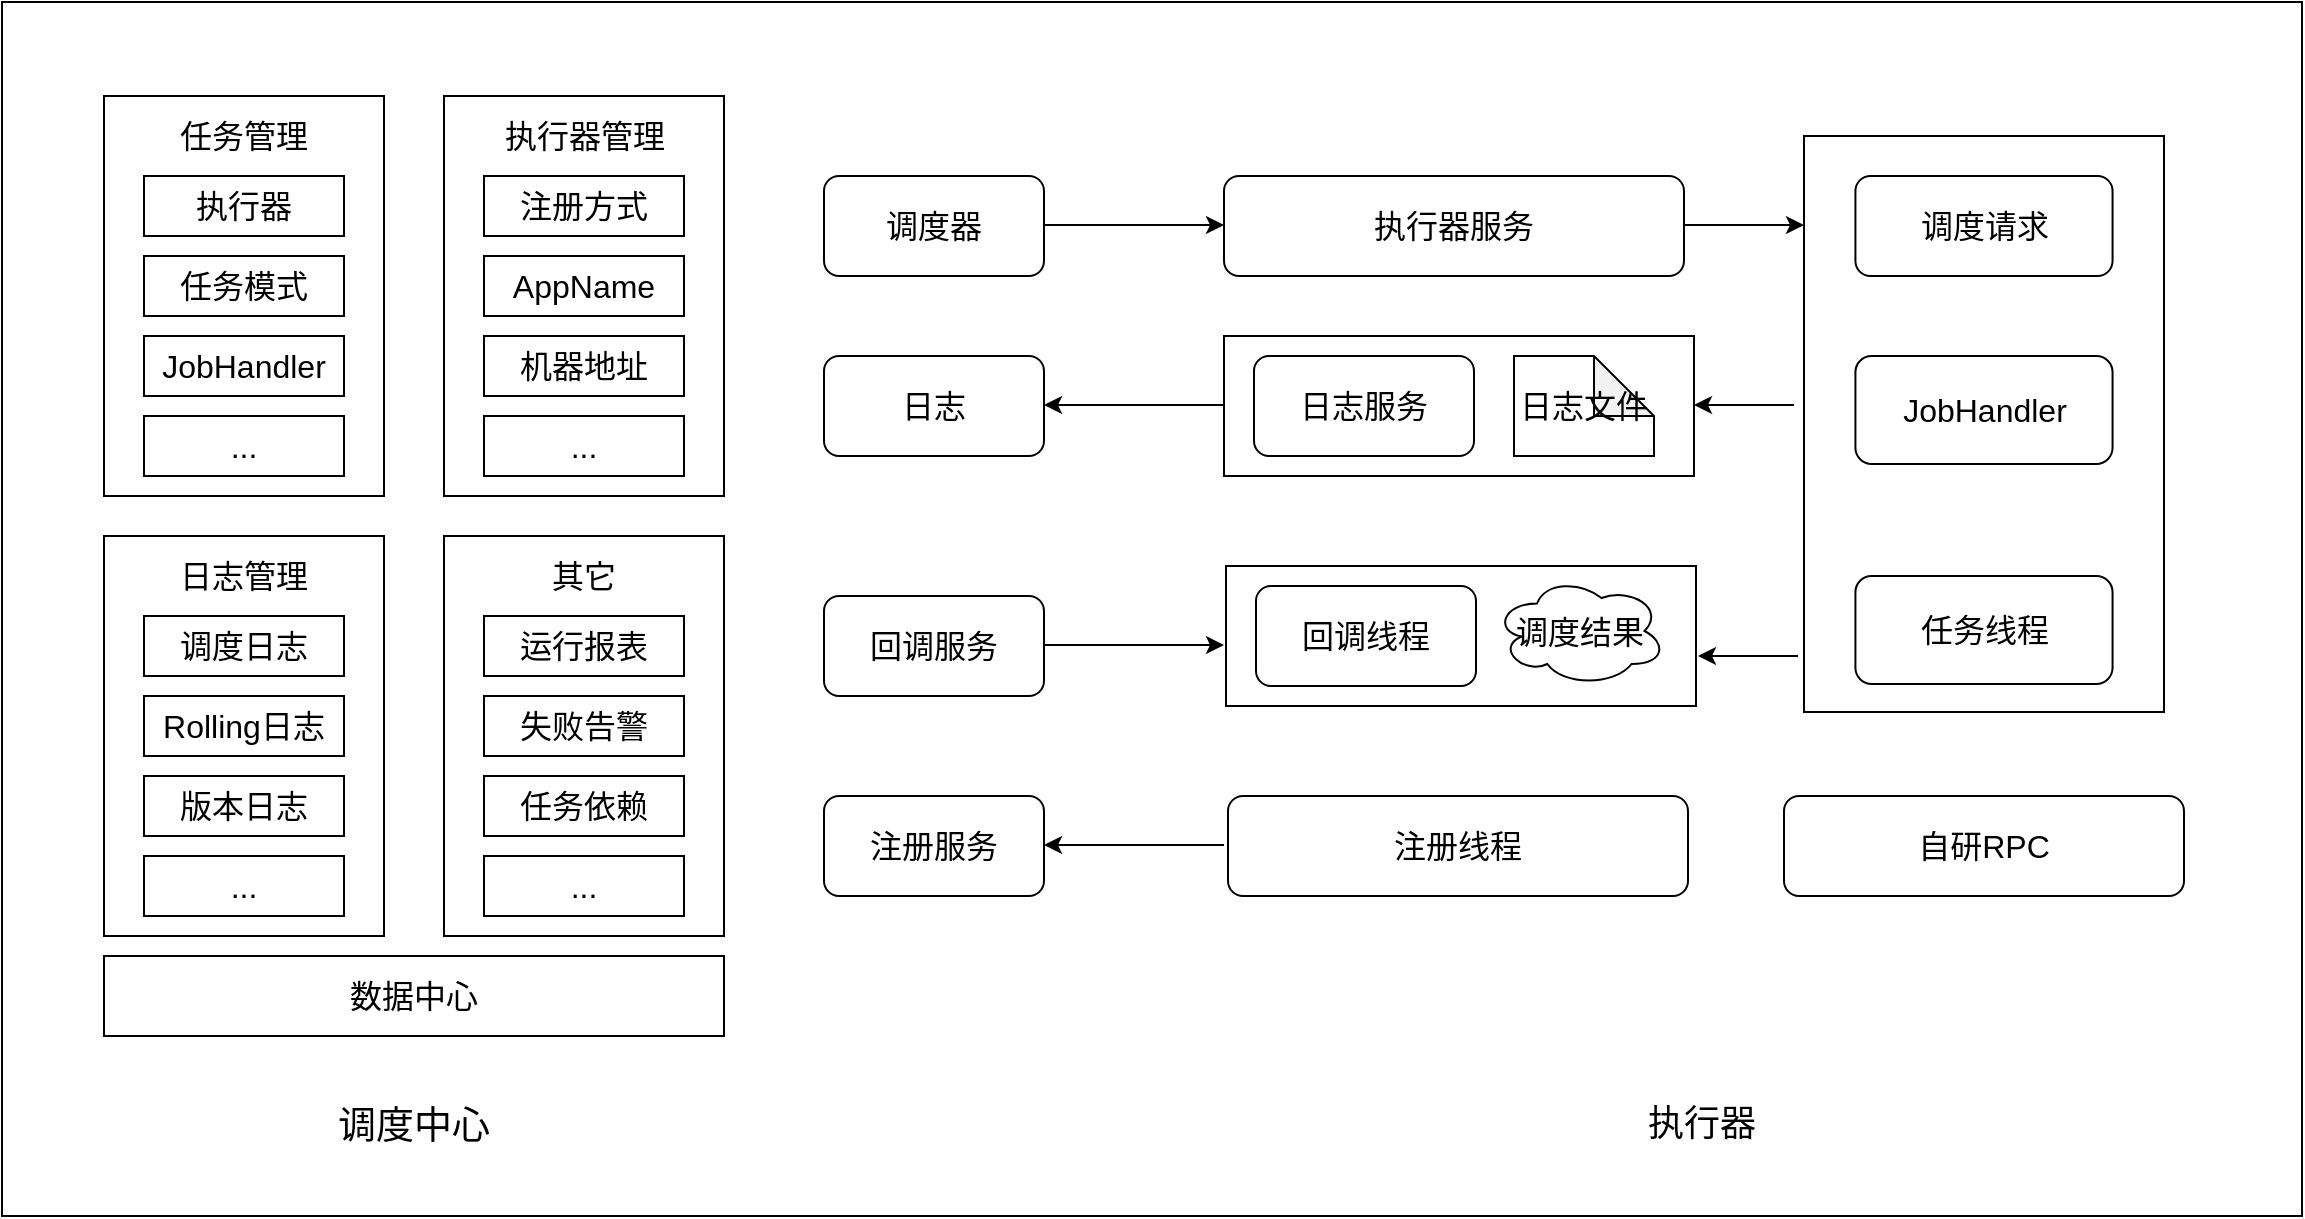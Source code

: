 <mxfile version="21.1.4" type="github">
  <diagram name="第 1 页" id="pRWkVDbd664qtxidzlrA">
    <mxGraphModel dx="1185" dy="1968" grid="1" gridSize="10" guides="1" tooltips="1" connect="1" arrows="1" fold="1" page="1" pageScale="1" pageWidth="827" pageHeight="1169" math="0" shadow="0">
      <root>
        <mxCell id="0" />
        <mxCell id="1" parent="0" />
        <mxCell id="_KfEID6iJmJdj_H5EwZi-1" value="" style="rounded=0;whiteSpace=wrap;html=1;" vertex="1" parent="1">
          <mxGeometry x="39" y="-67" width="1150" height="607" as="geometry" />
        </mxCell>
        <mxCell id="_KfEID6iJmJdj_H5EwZi-31" value="" style="group" vertex="1" connectable="0" parent="1">
          <mxGeometry x="90" y="-20" width="310" height="420" as="geometry" />
        </mxCell>
        <mxCell id="_KfEID6iJmJdj_H5EwZi-8" value="" style="group" vertex="1" connectable="0" parent="_KfEID6iJmJdj_H5EwZi-31">
          <mxGeometry width="140" height="200" as="geometry" />
        </mxCell>
        <mxCell id="_KfEID6iJmJdj_H5EwZi-6" value="" style="rounded=0;whiteSpace=wrap;html=1;" vertex="1" parent="_KfEID6iJmJdj_H5EwZi-8">
          <mxGeometry width="140" height="200" as="geometry" />
        </mxCell>
        <mxCell id="_KfEID6iJmJdj_H5EwZi-2" value="&lt;font style=&quot;font-size: 16px;&quot;&gt;执行器&lt;/font&gt;" style="rounded=0;whiteSpace=wrap;html=1;" vertex="1" parent="_KfEID6iJmJdj_H5EwZi-8">
          <mxGeometry x="20" y="40" width="100" height="30" as="geometry" />
        </mxCell>
        <mxCell id="_KfEID6iJmJdj_H5EwZi-3" value="&lt;font size=&quot;3&quot;&gt;任务模式&lt;/font&gt;" style="rounded=0;whiteSpace=wrap;html=1;" vertex="1" parent="_KfEID6iJmJdj_H5EwZi-8">
          <mxGeometry x="20" y="80" width="100" height="30" as="geometry" />
        </mxCell>
        <mxCell id="_KfEID6iJmJdj_H5EwZi-4" value="&lt;font size=&quot;3&quot;&gt;JobHandler&lt;/font&gt;" style="rounded=0;whiteSpace=wrap;html=1;" vertex="1" parent="_KfEID6iJmJdj_H5EwZi-8">
          <mxGeometry x="20" y="120" width="100" height="30" as="geometry" />
        </mxCell>
        <mxCell id="_KfEID6iJmJdj_H5EwZi-5" value="&lt;font size=&quot;3&quot;&gt;...&lt;/font&gt;" style="rounded=0;whiteSpace=wrap;html=1;" vertex="1" parent="_KfEID6iJmJdj_H5EwZi-8">
          <mxGeometry x="20" y="160" width="100" height="30" as="geometry" />
        </mxCell>
        <mxCell id="_KfEID6iJmJdj_H5EwZi-7" value="&lt;font style=&quot;font-size: 16px;&quot;&gt;任务管理&lt;/font&gt;" style="text;html=1;strokeColor=none;fillColor=none;align=center;verticalAlign=middle;whiteSpace=wrap;rounded=0;" vertex="1" parent="_KfEID6iJmJdj_H5EwZi-8">
          <mxGeometry x="35" y="5" width="70" height="30" as="geometry" />
        </mxCell>
        <mxCell id="_KfEID6iJmJdj_H5EwZi-9" value="" style="group" vertex="1" connectable="0" parent="_KfEID6iJmJdj_H5EwZi-31">
          <mxGeometry x="170" width="140" height="200" as="geometry" />
        </mxCell>
        <mxCell id="_KfEID6iJmJdj_H5EwZi-10" value="" style="rounded=0;whiteSpace=wrap;html=1;" vertex="1" parent="_KfEID6iJmJdj_H5EwZi-9">
          <mxGeometry width="140" height="200" as="geometry" />
        </mxCell>
        <mxCell id="_KfEID6iJmJdj_H5EwZi-11" value="&lt;font size=&quot;3&quot;&gt;注册方式&lt;/font&gt;" style="rounded=0;whiteSpace=wrap;html=1;" vertex="1" parent="_KfEID6iJmJdj_H5EwZi-9">
          <mxGeometry x="20" y="40" width="100" height="30" as="geometry" />
        </mxCell>
        <mxCell id="_KfEID6iJmJdj_H5EwZi-12" value="&lt;font size=&quot;3&quot;&gt;AppName&lt;/font&gt;" style="rounded=0;whiteSpace=wrap;html=1;" vertex="1" parent="_KfEID6iJmJdj_H5EwZi-9">
          <mxGeometry x="20" y="80" width="100" height="30" as="geometry" />
        </mxCell>
        <mxCell id="_KfEID6iJmJdj_H5EwZi-13" value="&lt;font size=&quot;3&quot;&gt;机器地址&lt;/font&gt;" style="rounded=0;whiteSpace=wrap;html=1;" vertex="1" parent="_KfEID6iJmJdj_H5EwZi-9">
          <mxGeometry x="20" y="120" width="100" height="30" as="geometry" />
        </mxCell>
        <mxCell id="_KfEID6iJmJdj_H5EwZi-14" value="&lt;font size=&quot;3&quot;&gt;...&lt;/font&gt;" style="rounded=0;whiteSpace=wrap;html=1;" vertex="1" parent="_KfEID6iJmJdj_H5EwZi-9">
          <mxGeometry x="20" y="160" width="100" height="30" as="geometry" />
        </mxCell>
        <mxCell id="_KfEID6iJmJdj_H5EwZi-15" value="&lt;font style=&quot;font-size: 16px;&quot;&gt;执行器管理&lt;/font&gt;" style="text;html=1;strokeColor=none;fillColor=none;align=center;verticalAlign=middle;whiteSpace=wrap;rounded=0;" vertex="1" parent="_KfEID6iJmJdj_H5EwZi-9">
          <mxGeometry x="28" y="5" width="85" height="30" as="geometry" />
        </mxCell>
        <mxCell id="_KfEID6iJmJdj_H5EwZi-16" value="" style="group" vertex="1" connectable="0" parent="_KfEID6iJmJdj_H5EwZi-31">
          <mxGeometry y="220" width="140" height="200" as="geometry" />
        </mxCell>
        <mxCell id="_KfEID6iJmJdj_H5EwZi-17" value="" style="rounded=0;whiteSpace=wrap;html=1;" vertex="1" parent="_KfEID6iJmJdj_H5EwZi-16">
          <mxGeometry width="140" height="200" as="geometry" />
        </mxCell>
        <mxCell id="_KfEID6iJmJdj_H5EwZi-18" value="&lt;font size=&quot;3&quot;&gt;调度日志&lt;/font&gt;" style="rounded=0;whiteSpace=wrap;html=1;" vertex="1" parent="_KfEID6iJmJdj_H5EwZi-16">
          <mxGeometry x="20" y="40" width="100" height="30" as="geometry" />
        </mxCell>
        <mxCell id="_KfEID6iJmJdj_H5EwZi-19" value="&lt;font size=&quot;3&quot;&gt;Rolling日志&lt;/font&gt;" style="rounded=0;whiteSpace=wrap;html=1;" vertex="1" parent="_KfEID6iJmJdj_H5EwZi-16">
          <mxGeometry x="20" y="80" width="100" height="30" as="geometry" />
        </mxCell>
        <mxCell id="_KfEID6iJmJdj_H5EwZi-20" value="&lt;font size=&quot;3&quot;&gt;版本日志&lt;/font&gt;" style="rounded=0;whiteSpace=wrap;html=1;" vertex="1" parent="_KfEID6iJmJdj_H5EwZi-16">
          <mxGeometry x="20" y="120" width="100" height="30" as="geometry" />
        </mxCell>
        <mxCell id="_KfEID6iJmJdj_H5EwZi-21" value="&lt;font size=&quot;3&quot;&gt;...&lt;/font&gt;" style="rounded=0;whiteSpace=wrap;html=1;" vertex="1" parent="_KfEID6iJmJdj_H5EwZi-16">
          <mxGeometry x="20" y="160" width="100" height="30" as="geometry" />
        </mxCell>
        <mxCell id="_KfEID6iJmJdj_H5EwZi-22" value="&lt;font style=&quot;font-size: 16px;&quot;&gt;日志管理&lt;/font&gt;" style="text;html=1;strokeColor=none;fillColor=none;align=center;verticalAlign=middle;whiteSpace=wrap;rounded=0;" vertex="1" parent="_KfEID6iJmJdj_H5EwZi-16">
          <mxGeometry x="35" y="5" width="70" height="30" as="geometry" />
        </mxCell>
        <mxCell id="_KfEID6iJmJdj_H5EwZi-24" value="" style="group" vertex="1" connectable="0" parent="_KfEID6iJmJdj_H5EwZi-31">
          <mxGeometry x="170" y="220" width="140" height="200" as="geometry" />
        </mxCell>
        <mxCell id="_KfEID6iJmJdj_H5EwZi-25" value="" style="rounded=0;whiteSpace=wrap;html=1;" vertex="1" parent="_KfEID6iJmJdj_H5EwZi-24">
          <mxGeometry width="140" height="200" as="geometry" />
        </mxCell>
        <mxCell id="_KfEID6iJmJdj_H5EwZi-26" value="&lt;font size=&quot;3&quot;&gt;运行报表&lt;/font&gt;" style="rounded=0;whiteSpace=wrap;html=1;" vertex="1" parent="_KfEID6iJmJdj_H5EwZi-24">
          <mxGeometry x="20" y="40" width="100" height="30" as="geometry" />
        </mxCell>
        <mxCell id="_KfEID6iJmJdj_H5EwZi-27" value="&lt;font size=&quot;3&quot;&gt;失败告警&lt;/font&gt;" style="rounded=0;whiteSpace=wrap;html=1;" vertex="1" parent="_KfEID6iJmJdj_H5EwZi-24">
          <mxGeometry x="20" y="80" width="100" height="30" as="geometry" />
        </mxCell>
        <mxCell id="_KfEID6iJmJdj_H5EwZi-28" value="&lt;font size=&quot;3&quot;&gt;任务依赖&lt;/font&gt;" style="rounded=0;whiteSpace=wrap;html=1;" vertex="1" parent="_KfEID6iJmJdj_H5EwZi-24">
          <mxGeometry x="20" y="120" width="100" height="30" as="geometry" />
        </mxCell>
        <mxCell id="_KfEID6iJmJdj_H5EwZi-29" value="&lt;font size=&quot;3&quot;&gt;...&lt;/font&gt;" style="rounded=0;whiteSpace=wrap;html=1;" vertex="1" parent="_KfEID6iJmJdj_H5EwZi-24">
          <mxGeometry x="20" y="160" width="100" height="30" as="geometry" />
        </mxCell>
        <mxCell id="_KfEID6iJmJdj_H5EwZi-30" value="&lt;font size=&quot;3&quot;&gt;其它&lt;/font&gt;" style="text;html=1;strokeColor=none;fillColor=none;align=center;verticalAlign=middle;whiteSpace=wrap;rounded=0;" vertex="1" parent="_KfEID6iJmJdj_H5EwZi-24">
          <mxGeometry x="35" y="5" width="70" height="30" as="geometry" />
        </mxCell>
        <mxCell id="_KfEID6iJmJdj_H5EwZi-32" value="&lt;font style=&quot;font-size: 16px;&quot;&gt;数据中心&lt;/font&gt;" style="rounded=0;whiteSpace=wrap;html=1;" vertex="1" parent="1">
          <mxGeometry x="90" y="410" width="310" height="40" as="geometry" />
        </mxCell>
        <mxCell id="_KfEID6iJmJdj_H5EwZi-33" value="&lt;font style=&quot;font-size: 16px;&quot;&gt;调度器&lt;/font&gt;" style="rounded=1;whiteSpace=wrap;html=1;" vertex="1" parent="1">
          <mxGeometry x="450" y="20" width="110" height="50" as="geometry" />
        </mxCell>
        <mxCell id="_KfEID6iJmJdj_H5EwZi-34" value="&lt;font size=&quot;3&quot;&gt;日志&lt;/font&gt;" style="rounded=1;whiteSpace=wrap;html=1;" vertex="1" parent="1">
          <mxGeometry x="450" y="110" width="110" height="50" as="geometry" />
        </mxCell>
        <mxCell id="_KfEID6iJmJdj_H5EwZi-35" value="&lt;font size=&quot;3&quot;&gt;回调服务&lt;/font&gt;" style="rounded=1;whiteSpace=wrap;html=1;" vertex="1" parent="1">
          <mxGeometry x="450" y="230" width="110" height="50" as="geometry" />
        </mxCell>
        <mxCell id="_KfEID6iJmJdj_H5EwZi-36" value="&lt;font size=&quot;3&quot;&gt;注册服务&lt;/font&gt;" style="rounded=1;whiteSpace=wrap;html=1;" vertex="1" parent="1">
          <mxGeometry x="450" y="330" width="110" height="50" as="geometry" />
        </mxCell>
        <mxCell id="_KfEID6iJmJdj_H5EwZi-37" value="&lt;font size=&quot;3&quot;&gt;执行器服务&lt;/font&gt;" style="rounded=1;whiteSpace=wrap;html=1;" vertex="1" parent="1">
          <mxGeometry x="650" y="20" width="230" height="50" as="geometry" />
        </mxCell>
        <mxCell id="_KfEID6iJmJdj_H5EwZi-43" value="" style="group" vertex="1" connectable="0" parent="1">
          <mxGeometry x="650" y="100" width="235" height="70" as="geometry" />
        </mxCell>
        <mxCell id="_KfEID6iJmJdj_H5EwZi-38" value="" style="rounded=0;whiteSpace=wrap;html=1;" vertex="1" parent="_KfEID6iJmJdj_H5EwZi-43">
          <mxGeometry width="235" height="70" as="geometry" />
        </mxCell>
        <mxCell id="_KfEID6iJmJdj_H5EwZi-39" value="&lt;font size=&quot;3&quot;&gt;日志服务&lt;/font&gt;" style="rounded=1;whiteSpace=wrap;html=1;" vertex="1" parent="_KfEID6iJmJdj_H5EwZi-43">
          <mxGeometry x="15" y="10" width="110" height="50" as="geometry" />
        </mxCell>
        <mxCell id="_KfEID6iJmJdj_H5EwZi-42" value="&lt;font style=&quot;font-size: 16px;&quot;&gt;日志文件&lt;/font&gt;" style="shape=note;whiteSpace=wrap;html=1;backgroundOutline=1;darkOpacity=0.05;" vertex="1" parent="_KfEID6iJmJdj_H5EwZi-43">
          <mxGeometry x="145" y="10" width="70" height="50" as="geometry" />
        </mxCell>
        <mxCell id="_KfEID6iJmJdj_H5EwZi-44" value="" style="group" vertex="1" connectable="0" parent="1">
          <mxGeometry x="651" y="215" width="245" height="80" as="geometry" />
        </mxCell>
        <mxCell id="_KfEID6iJmJdj_H5EwZi-52" value="" style="group" vertex="1" connectable="0" parent="_KfEID6iJmJdj_H5EwZi-44">
          <mxGeometry width="235" height="70" as="geometry" />
        </mxCell>
        <mxCell id="_KfEID6iJmJdj_H5EwZi-45" value="" style="rounded=0;whiteSpace=wrap;html=1;" vertex="1" parent="_KfEID6iJmJdj_H5EwZi-52">
          <mxGeometry width="235" height="70" as="geometry" />
        </mxCell>
        <mxCell id="_KfEID6iJmJdj_H5EwZi-46" value="&lt;font size=&quot;3&quot;&gt;回调线程&lt;/font&gt;" style="rounded=1;whiteSpace=wrap;html=1;" vertex="1" parent="_KfEID6iJmJdj_H5EwZi-52">
          <mxGeometry x="15" y="10" width="110" height="50" as="geometry" />
        </mxCell>
        <mxCell id="_KfEID6iJmJdj_H5EwZi-51" value="&lt;font style=&quot;font-size: 16px;&quot;&gt;调度结果&lt;/font&gt;" style="ellipse;shape=cloud;whiteSpace=wrap;html=1;" vertex="1" parent="_KfEID6iJmJdj_H5EwZi-52">
          <mxGeometry x="134" y="5" width="86" height="55" as="geometry" />
        </mxCell>
        <mxCell id="_KfEID6iJmJdj_H5EwZi-53" value="&lt;font size=&quot;3&quot;&gt;注册线程&lt;/font&gt;" style="rounded=1;whiteSpace=wrap;html=1;" vertex="1" parent="1">
          <mxGeometry x="652" y="330" width="230" height="50" as="geometry" />
        </mxCell>
        <mxCell id="_KfEID6iJmJdj_H5EwZi-56" value="" style="endArrow=classic;html=1;rounded=0;" edge="1" parent="1">
          <mxGeometry width="50" height="50" relative="1" as="geometry">
            <mxPoint x="560" y="44.5" as="sourcePoint" />
            <mxPoint x="650" y="44.5" as="targetPoint" />
          </mxGeometry>
        </mxCell>
        <mxCell id="_KfEID6iJmJdj_H5EwZi-57" value="" style="endArrow=classic;html=1;rounded=0;" edge="1" parent="1">
          <mxGeometry width="50" height="50" relative="1" as="geometry">
            <mxPoint x="650" y="134.5" as="sourcePoint" />
            <mxPoint x="560" y="134.5" as="targetPoint" />
          </mxGeometry>
        </mxCell>
        <mxCell id="_KfEID6iJmJdj_H5EwZi-58" value="" style="endArrow=classic;html=1;rounded=0;" edge="1" parent="1">
          <mxGeometry width="50" height="50" relative="1" as="geometry">
            <mxPoint x="560" y="254.5" as="sourcePoint" />
            <mxPoint x="650" y="254.5" as="targetPoint" />
          </mxGeometry>
        </mxCell>
        <mxCell id="_KfEID6iJmJdj_H5EwZi-59" value="" style="endArrow=classic;html=1;rounded=0;" edge="1" parent="1">
          <mxGeometry width="50" height="50" relative="1" as="geometry">
            <mxPoint x="650" y="354.5" as="sourcePoint" />
            <mxPoint x="560" y="354.5" as="targetPoint" />
          </mxGeometry>
        </mxCell>
        <mxCell id="_KfEID6iJmJdj_H5EwZi-60" value="&lt;font size=&quot;3&quot;&gt;自研RPC&lt;/font&gt;" style="rounded=1;whiteSpace=wrap;html=1;" vertex="1" parent="1">
          <mxGeometry x="930" y="330" width="200" height="50" as="geometry" />
        </mxCell>
        <mxCell id="_KfEID6iJmJdj_H5EwZi-61" value="" style="group" vertex="1" connectable="0" parent="1">
          <mxGeometry x="940" y="-20" width="180" height="320" as="geometry" />
        </mxCell>
        <mxCell id="_KfEID6iJmJdj_H5EwZi-62" value="" style="rounded=0;whiteSpace=wrap;html=1;" vertex="1" parent="_KfEID6iJmJdj_H5EwZi-61">
          <mxGeometry y="20" width="180" height="288" as="geometry" />
        </mxCell>
        <mxCell id="_KfEID6iJmJdj_H5EwZi-68" value="&lt;font style=&quot;font-size: 16px;&quot;&gt;调度请求&lt;/font&gt;" style="rounded=1;whiteSpace=wrap;html=1;" vertex="1" parent="_KfEID6iJmJdj_H5EwZi-61">
          <mxGeometry x="25.71" y="40" width="128.57" height="50" as="geometry" />
        </mxCell>
        <mxCell id="_KfEID6iJmJdj_H5EwZi-69" value="&lt;font size=&quot;3&quot;&gt;JobHandler&lt;/font&gt;" style="rounded=1;whiteSpace=wrap;html=1;" vertex="1" parent="_KfEID6iJmJdj_H5EwZi-61">
          <mxGeometry x="25.71" y="130" width="128.57" height="54" as="geometry" />
        </mxCell>
        <mxCell id="_KfEID6iJmJdj_H5EwZi-70" value="&lt;font size=&quot;3&quot;&gt;任务线程&lt;/font&gt;" style="rounded=1;whiteSpace=wrap;html=1;" vertex="1" parent="_KfEID6iJmJdj_H5EwZi-61">
          <mxGeometry x="25.71" y="240" width="128.57" height="54" as="geometry" />
        </mxCell>
        <mxCell id="_KfEID6iJmJdj_H5EwZi-72" value="" style="endArrow=classic;html=1;rounded=0;" edge="1" parent="1">
          <mxGeometry width="50" height="50" relative="1" as="geometry">
            <mxPoint x="880" y="44.5" as="sourcePoint" />
            <mxPoint x="940" y="44.5" as="targetPoint" />
          </mxGeometry>
        </mxCell>
        <mxCell id="_KfEID6iJmJdj_H5EwZi-74" value="" style="endArrow=classic;html=1;rounded=0;" edge="1" parent="1">
          <mxGeometry width="50" height="50" relative="1" as="geometry">
            <mxPoint x="935" y="134.5" as="sourcePoint" />
            <mxPoint x="885" y="134.5" as="targetPoint" />
          </mxGeometry>
        </mxCell>
        <mxCell id="_KfEID6iJmJdj_H5EwZi-75" value="" style="endArrow=classic;html=1;rounded=0;" edge="1" parent="1">
          <mxGeometry width="50" height="50" relative="1" as="geometry">
            <mxPoint x="937" y="260" as="sourcePoint" />
            <mxPoint x="887" y="260" as="targetPoint" />
          </mxGeometry>
        </mxCell>
        <mxCell id="_KfEID6iJmJdj_H5EwZi-76" value="&lt;font style=&quot;font-size: 19px;&quot;&gt;调度中心&lt;/font&gt;" style="text;html=1;strokeColor=none;fillColor=none;align=center;verticalAlign=middle;whiteSpace=wrap;rounded=0;" vertex="1" parent="1">
          <mxGeometry x="175" y="470" width="140" height="50" as="geometry" />
        </mxCell>
        <mxCell id="_KfEID6iJmJdj_H5EwZi-77" value="&lt;font size=&quot;4&quot;&gt;执行器&lt;/font&gt;" style="text;html=1;strokeColor=none;fillColor=none;align=center;verticalAlign=middle;whiteSpace=wrap;rounded=0;" vertex="1" parent="1">
          <mxGeometry x="819" y="469" width="140" height="50" as="geometry" />
        </mxCell>
      </root>
    </mxGraphModel>
  </diagram>
</mxfile>

